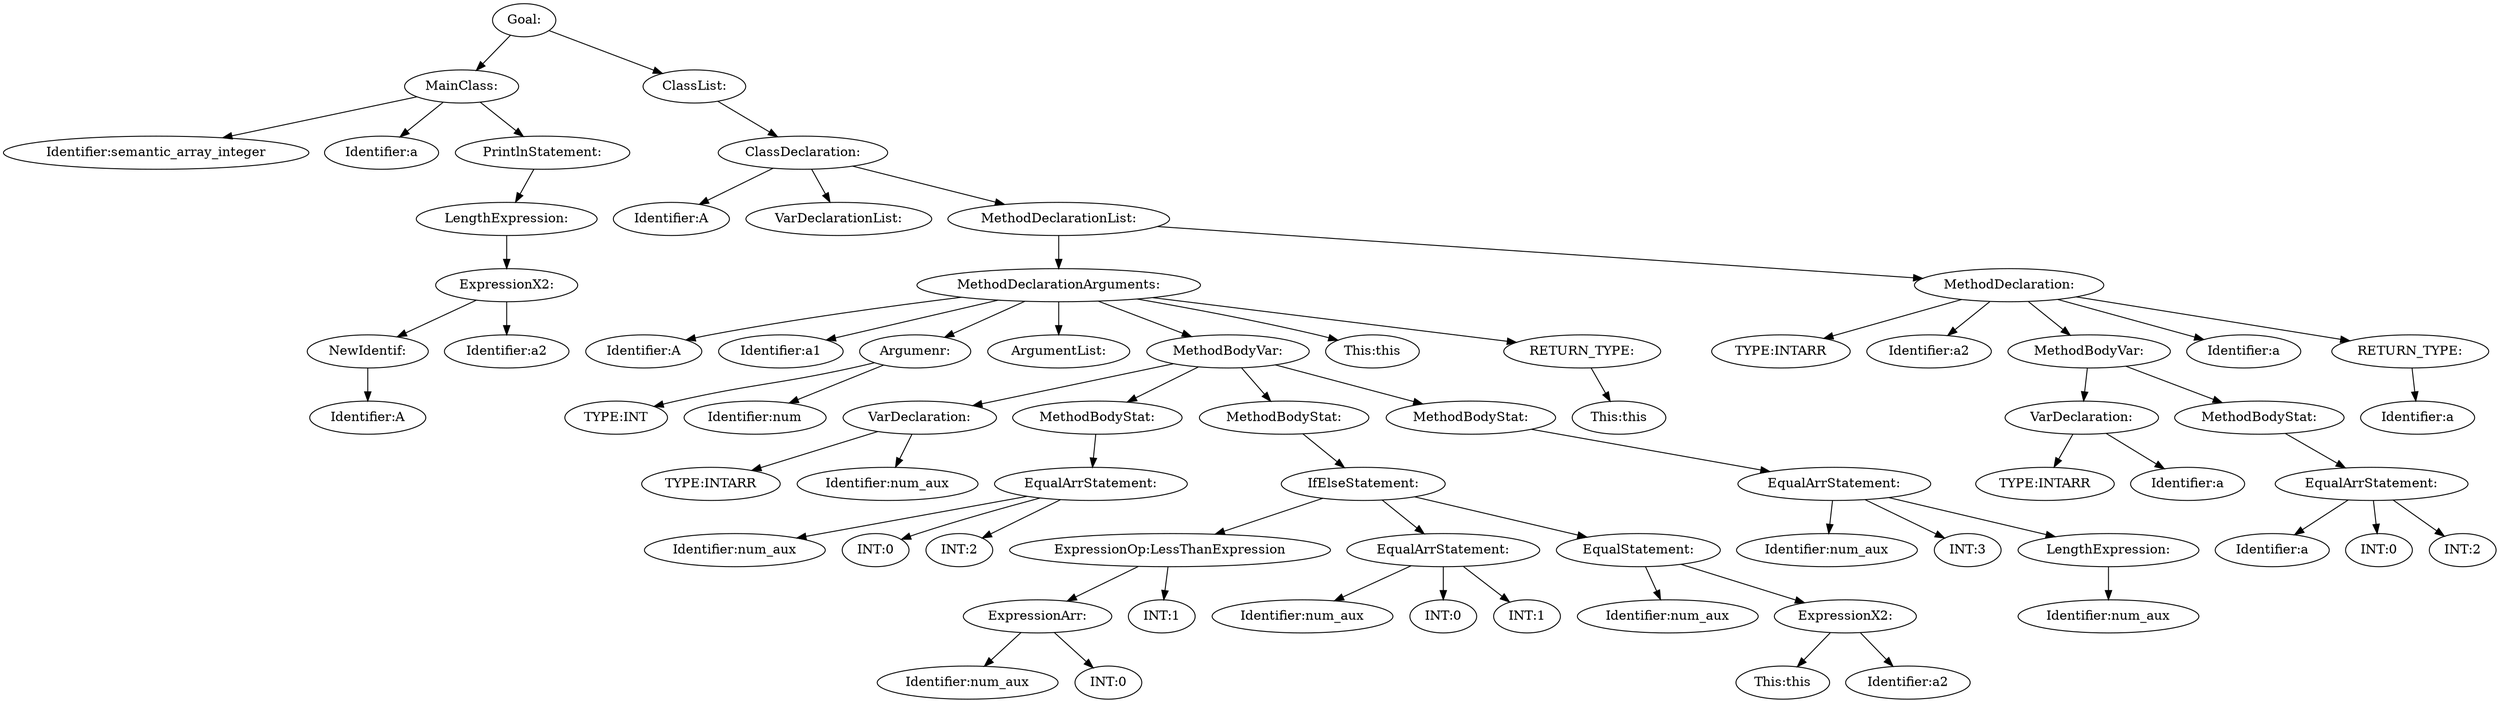 digraph {
n0 [label="Goal:"];
n1 [label="MainClass:"];
n2 [label="Identifier:semantic_array_integer"];
n1 -> n2
n3 [label="Identifier:a"];
n1 -> n3
n4 [label="PrintlnStatement:"];
n5 [label="LengthExpression:"];
n6 [label="ExpressionX2:"];
n7 [label="NewIdentif:"];
n8 [label="Identifier:A"];
n7 -> n8
n6 -> n7
n9 [label="Identifier:a2"];
n6 -> n9
n5 -> n6
n4 -> n5
n1 -> n4
n0 -> n1
n10 [label="ClassList:"];
n11 [label="ClassDeclaration:"];
n12 [label="Identifier:A"];
n11 -> n12
n13 [label="VarDeclarationList:"];
n11 -> n13
n14 [label="MethodDeclarationList:"];
n15 [label="MethodDeclarationArguments:"];
n16 [label="Identifier:A"];
n15 -> n16
n17 [label="Identifier:a1"];
n15 -> n17
n18 [label="Argumenr:"];
n19 [label="TYPE:INT"];
n18 -> n19
n20 [label="Identifier:num"];
n18 -> n20
n15 -> n18
n21 [label="ArgumentList:"];
n15 -> n21
n22 [label="MethodBodyVar:"];
n23 [label="VarDeclaration:"];
n24 [label="TYPE:INTARR"];
n23 -> n24
n25 [label="Identifier:num_aux"];
n23 -> n25
n22 -> n23
n26 [label="MethodBodyStat:"];
n27 [label="EqualArrStatement:"];
n28 [label="Identifier:num_aux"];
n27 -> n28
n29 [label="INT:0"];
n27 -> n29
n30 [label="INT:2"];
n27 -> n30
n26 -> n27
n22 -> n26
n31 [label="MethodBodyStat:"];
n32 [label="IfElseStatement:"];
n33 [label="ExpressionOp:LessThanExpression"];
n34 [label="ExpressionArr:"];
n35 [label="Identifier:num_aux"];
n34 -> n35
n36 [label="INT:0"];
n34 -> n36
n33 -> n34
n37 [label="INT:1"];
n33 -> n37
n32 -> n33
n38 [label="EqualArrStatement:"];
n39 [label="Identifier:num_aux"];
n38 -> n39
n40 [label="INT:0"];
n38 -> n40
n41 [label="INT:1"];
n38 -> n41
n32 -> n38
n42 [label="EqualStatement:"];
n43 [label="Identifier:num_aux"];
n42 -> n43
n44 [label="ExpressionX2:"];
n45 [label="This:this"];
n44 -> n45
n46 [label="Identifier:a2"];
n44 -> n46
n42 -> n44
n32 -> n42
n31 -> n32
n22 -> n31
n47 [label="MethodBodyStat:"];
n48 [label="EqualArrStatement:"];
n49 [label="Identifier:num_aux"];
n48 -> n49
n50 [label="INT:3"];
n48 -> n50
n51 [label="LengthExpression:"];
n52 [label="Identifier:num_aux"];
n51 -> n52
n48 -> n51
n47 -> n48
n22 -> n47
n15 -> n22
n53 [label="This:this"];
n15 -> n53
n54 [label="RETURN_TYPE:"];
n55 [label="This:this"];
n54 -> n55
n15 -> n54
n14 -> n15
n56 [label="MethodDeclaration:"];
n57 [label="TYPE:INTARR"];
n56 -> n57
n58 [label="Identifier:a2"];
n56 -> n58
n59 [label="MethodBodyVar:"];
n60 [label="VarDeclaration:"];
n61 [label="TYPE:INTARR"];
n60 -> n61
n62 [label="Identifier:a"];
n60 -> n62
n59 -> n60
n63 [label="MethodBodyStat:"];
n64 [label="EqualArrStatement:"];
n65 [label="Identifier:a"];
n64 -> n65
n66 [label="INT:0"];
n64 -> n66
n67 [label="INT:2"];
n64 -> n67
n63 -> n64
n59 -> n63
n56 -> n59
n68 [label="Identifier:a"];
n56 -> n68
n69 [label="RETURN_TYPE:"];
n70 [label="Identifier:a"];
n69 -> n70
n56 -> n69
n14 -> n56
n11 -> n14
n10 -> n11
n0 -> n10
}
